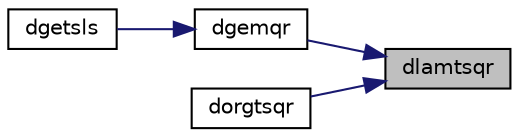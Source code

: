 digraph "dlamtsqr"
{
 // LATEX_PDF_SIZE
  edge [fontname="Helvetica",fontsize="10",labelfontname="Helvetica",labelfontsize="10"];
  node [fontname="Helvetica",fontsize="10",shape=record];
  rankdir="RL";
  Node1 [label="dlamtsqr",height=0.2,width=0.4,color="black", fillcolor="grey75", style="filled", fontcolor="black",tooltip="DLAMTSQR"];
  Node1 -> Node2 [dir="back",color="midnightblue",fontsize="10",style="solid",fontname="Helvetica"];
  Node2 [label="dgemqr",height=0.2,width=0.4,color="black", fillcolor="white", style="filled",URL="$dgemqr_8f.html#aa53b0cfa83bf86cf15ec606012cd1fff",tooltip="DGEMQR"];
  Node2 -> Node3 [dir="back",color="midnightblue",fontsize="10",style="solid",fontname="Helvetica"];
  Node3 [label="dgetsls",height=0.2,width=0.4,color="black", fillcolor="white", style="filled",URL="$dgetsls_8f.html#a24938f890150242a397e2094fc4643db",tooltip="DGETSLS"];
  Node1 -> Node4 [dir="back",color="midnightblue",fontsize="10",style="solid",fontname="Helvetica"];
  Node4 [label="dorgtsqr",height=0.2,width=0.4,color="black", fillcolor="white", style="filled",URL="$dorgtsqr_8f.html#a5bd524d18374f26541d1667a22027375",tooltip="DORGTSQR"];
}
